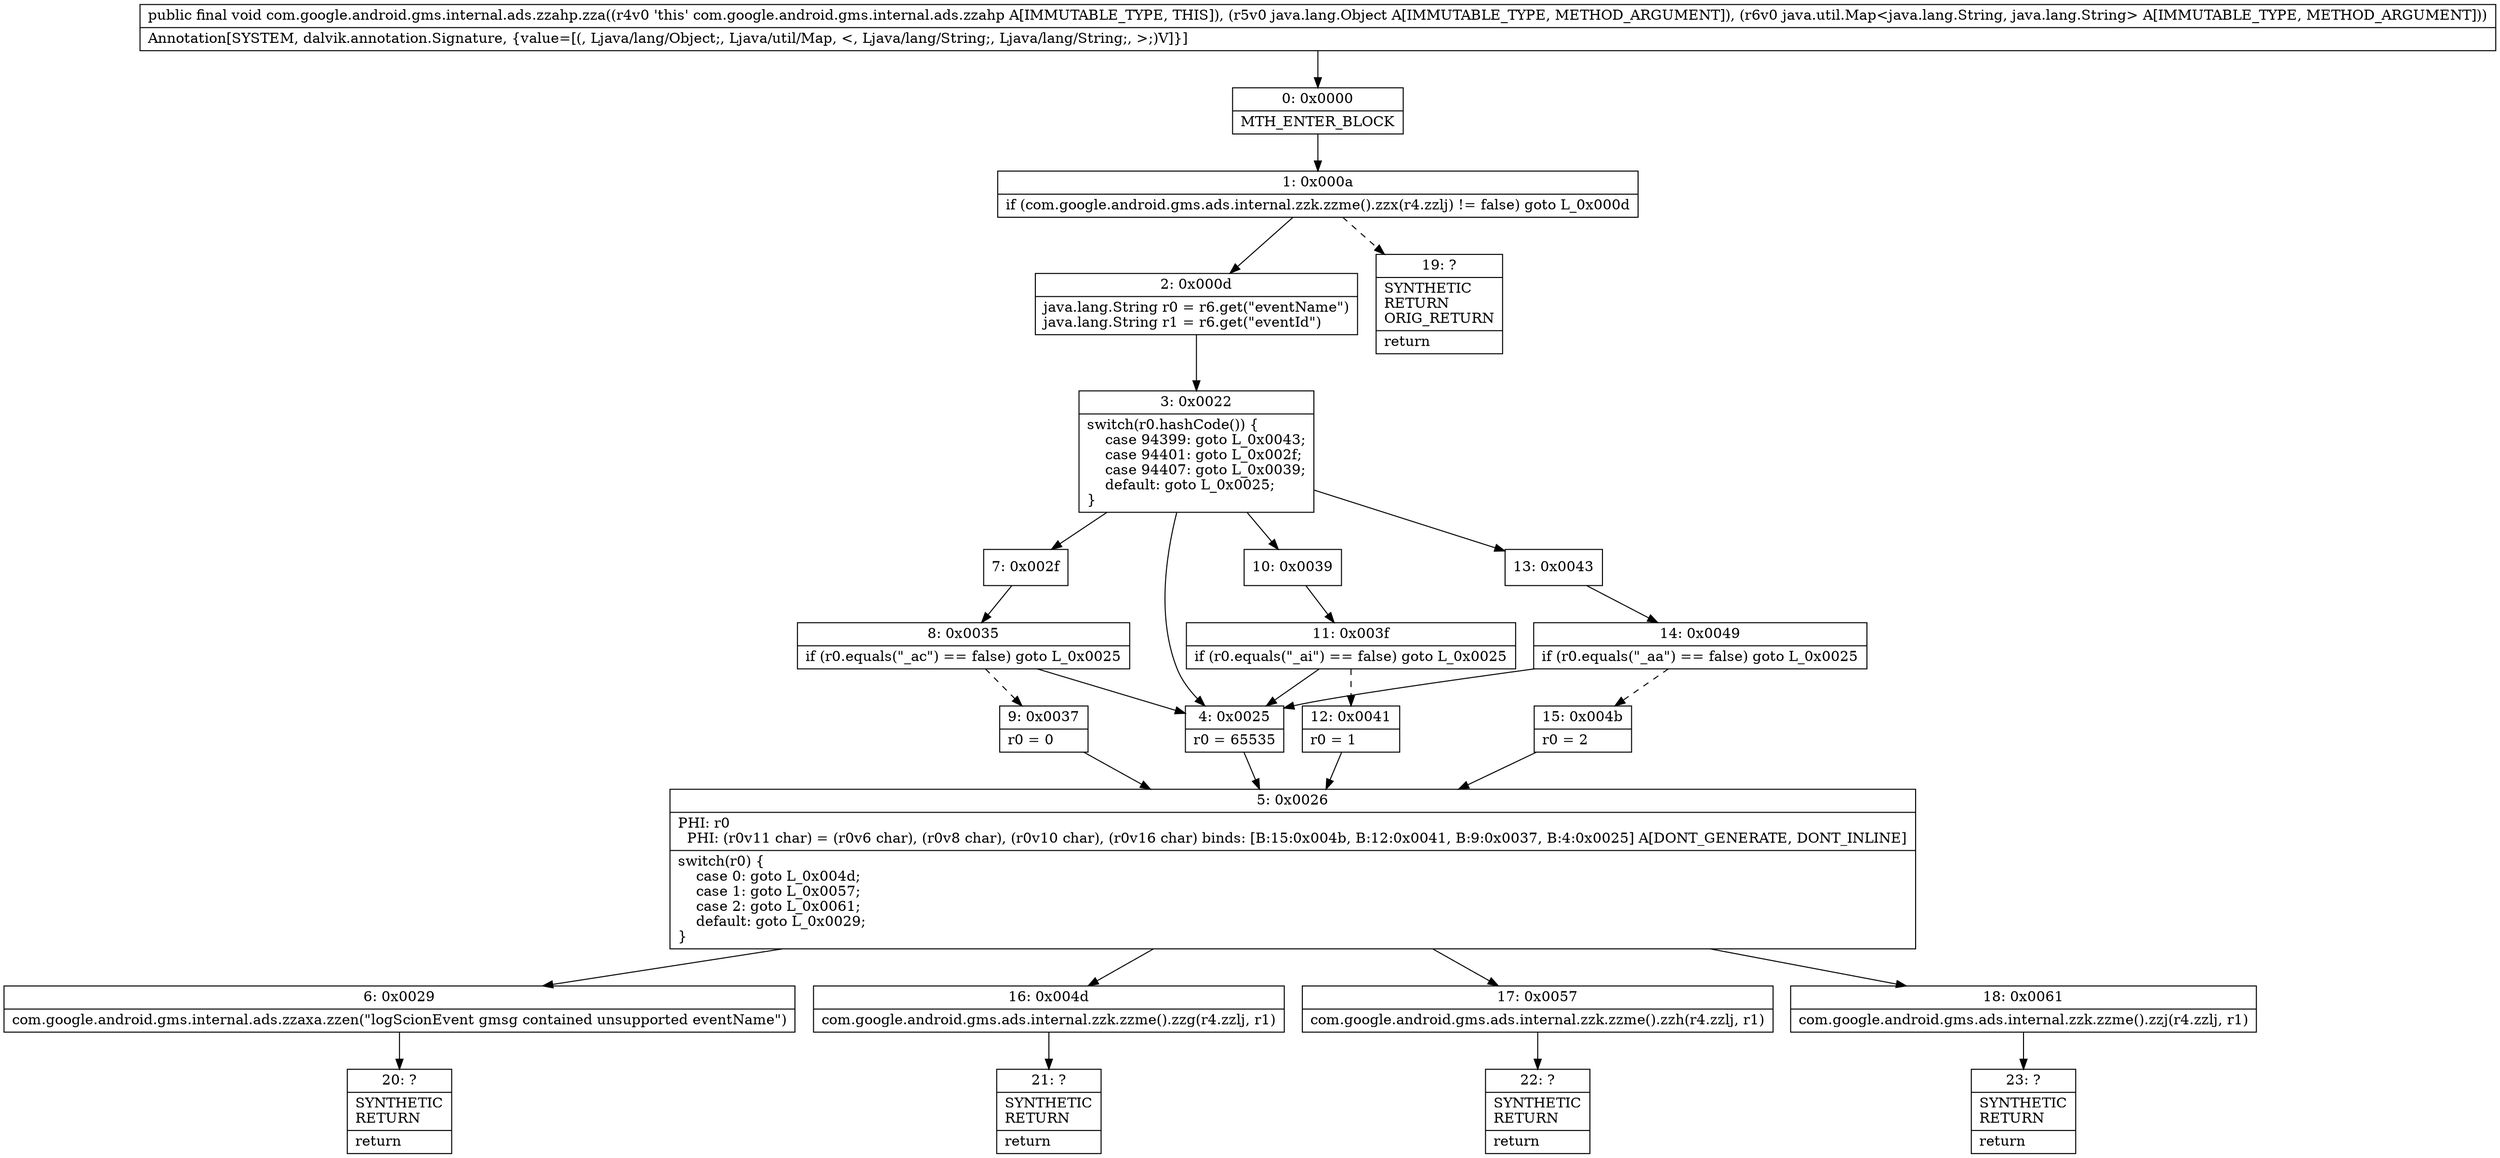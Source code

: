 digraph "CFG forcom.google.android.gms.internal.ads.zzahp.zza(Ljava\/lang\/Object;Ljava\/util\/Map;)V" {
Node_0 [shape=record,label="{0\:\ 0x0000|MTH_ENTER_BLOCK\l}"];
Node_1 [shape=record,label="{1\:\ 0x000a|if (com.google.android.gms.ads.internal.zzk.zzme().zzx(r4.zzlj) != false) goto L_0x000d\l}"];
Node_2 [shape=record,label="{2\:\ 0x000d|java.lang.String r0 = r6.get(\"eventName\")\ljava.lang.String r1 = r6.get(\"eventId\")\l}"];
Node_3 [shape=record,label="{3\:\ 0x0022|switch(r0.hashCode()) \{\l    case 94399: goto L_0x0043;\l    case 94401: goto L_0x002f;\l    case 94407: goto L_0x0039;\l    default: goto L_0x0025;\l\}\l}"];
Node_4 [shape=record,label="{4\:\ 0x0025|r0 = 65535\l}"];
Node_5 [shape=record,label="{5\:\ 0x0026|PHI: r0 \l  PHI: (r0v11 char) = (r0v6 char), (r0v8 char), (r0v10 char), (r0v16 char) binds: [B:15:0x004b, B:12:0x0041, B:9:0x0037, B:4:0x0025] A[DONT_GENERATE, DONT_INLINE]\l|switch(r0) \{\l    case 0: goto L_0x004d;\l    case 1: goto L_0x0057;\l    case 2: goto L_0x0061;\l    default: goto L_0x0029;\l\}\l}"];
Node_6 [shape=record,label="{6\:\ 0x0029|com.google.android.gms.internal.ads.zzaxa.zzen(\"logScionEvent gmsg contained unsupported eventName\")\l}"];
Node_7 [shape=record,label="{7\:\ 0x002f}"];
Node_8 [shape=record,label="{8\:\ 0x0035|if (r0.equals(\"_ac\") == false) goto L_0x0025\l}"];
Node_9 [shape=record,label="{9\:\ 0x0037|r0 = 0\l}"];
Node_10 [shape=record,label="{10\:\ 0x0039}"];
Node_11 [shape=record,label="{11\:\ 0x003f|if (r0.equals(\"_ai\") == false) goto L_0x0025\l}"];
Node_12 [shape=record,label="{12\:\ 0x0041|r0 = 1\l}"];
Node_13 [shape=record,label="{13\:\ 0x0043}"];
Node_14 [shape=record,label="{14\:\ 0x0049|if (r0.equals(\"_aa\") == false) goto L_0x0025\l}"];
Node_15 [shape=record,label="{15\:\ 0x004b|r0 = 2\l}"];
Node_16 [shape=record,label="{16\:\ 0x004d|com.google.android.gms.ads.internal.zzk.zzme().zzg(r4.zzlj, r1)\l}"];
Node_17 [shape=record,label="{17\:\ 0x0057|com.google.android.gms.ads.internal.zzk.zzme().zzh(r4.zzlj, r1)\l}"];
Node_18 [shape=record,label="{18\:\ 0x0061|com.google.android.gms.ads.internal.zzk.zzme().zzj(r4.zzlj, r1)\l}"];
Node_19 [shape=record,label="{19\:\ ?|SYNTHETIC\lRETURN\lORIG_RETURN\l|return\l}"];
Node_20 [shape=record,label="{20\:\ ?|SYNTHETIC\lRETURN\l|return\l}"];
Node_21 [shape=record,label="{21\:\ ?|SYNTHETIC\lRETURN\l|return\l}"];
Node_22 [shape=record,label="{22\:\ ?|SYNTHETIC\lRETURN\l|return\l}"];
Node_23 [shape=record,label="{23\:\ ?|SYNTHETIC\lRETURN\l|return\l}"];
MethodNode[shape=record,label="{public final void com.google.android.gms.internal.ads.zzahp.zza((r4v0 'this' com.google.android.gms.internal.ads.zzahp A[IMMUTABLE_TYPE, THIS]), (r5v0 java.lang.Object A[IMMUTABLE_TYPE, METHOD_ARGUMENT]), (r6v0 java.util.Map\<java.lang.String, java.lang.String\> A[IMMUTABLE_TYPE, METHOD_ARGUMENT]))  | Annotation[SYSTEM, dalvik.annotation.Signature, \{value=[(, Ljava\/lang\/Object;, Ljava\/util\/Map, \<, Ljava\/lang\/String;, Ljava\/lang\/String;, \>;)V]\}]\l}"];
MethodNode -> Node_0;
Node_0 -> Node_1;
Node_1 -> Node_2;
Node_1 -> Node_19[style=dashed];
Node_2 -> Node_3;
Node_3 -> Node_4;
Node_3 -> Node_7;
Node_3 -> Node_10;
Node_3 -> Node_13;
Node_4 -> Node_5;
Node_5 -> Node_6;
Node_5 -> Node_16;
Node_5 -> Node_17;
Node_5 -> Node_18;
Node_6 -> Node_20;
Node_7 -> Node_8;
Node_8 -> Node_4;
Node_8 -> Node_9[style=dashed];
Node_9 -> Node_5;
Node_10 -> Node_11;
Node_11 -> Node_4;
Node_11 -> Node_12[style=dashed];
Node_12 -> Node_5;
Node_13 -> Node_14;
Node_14 -> Node_4;
Node_14 -> Node_15[style=dashed];
Node_15 -> Node_5;
Node_16 -> Node_21;
Node_17 -> Node_22;
Node_18 -> Node_23;
}

